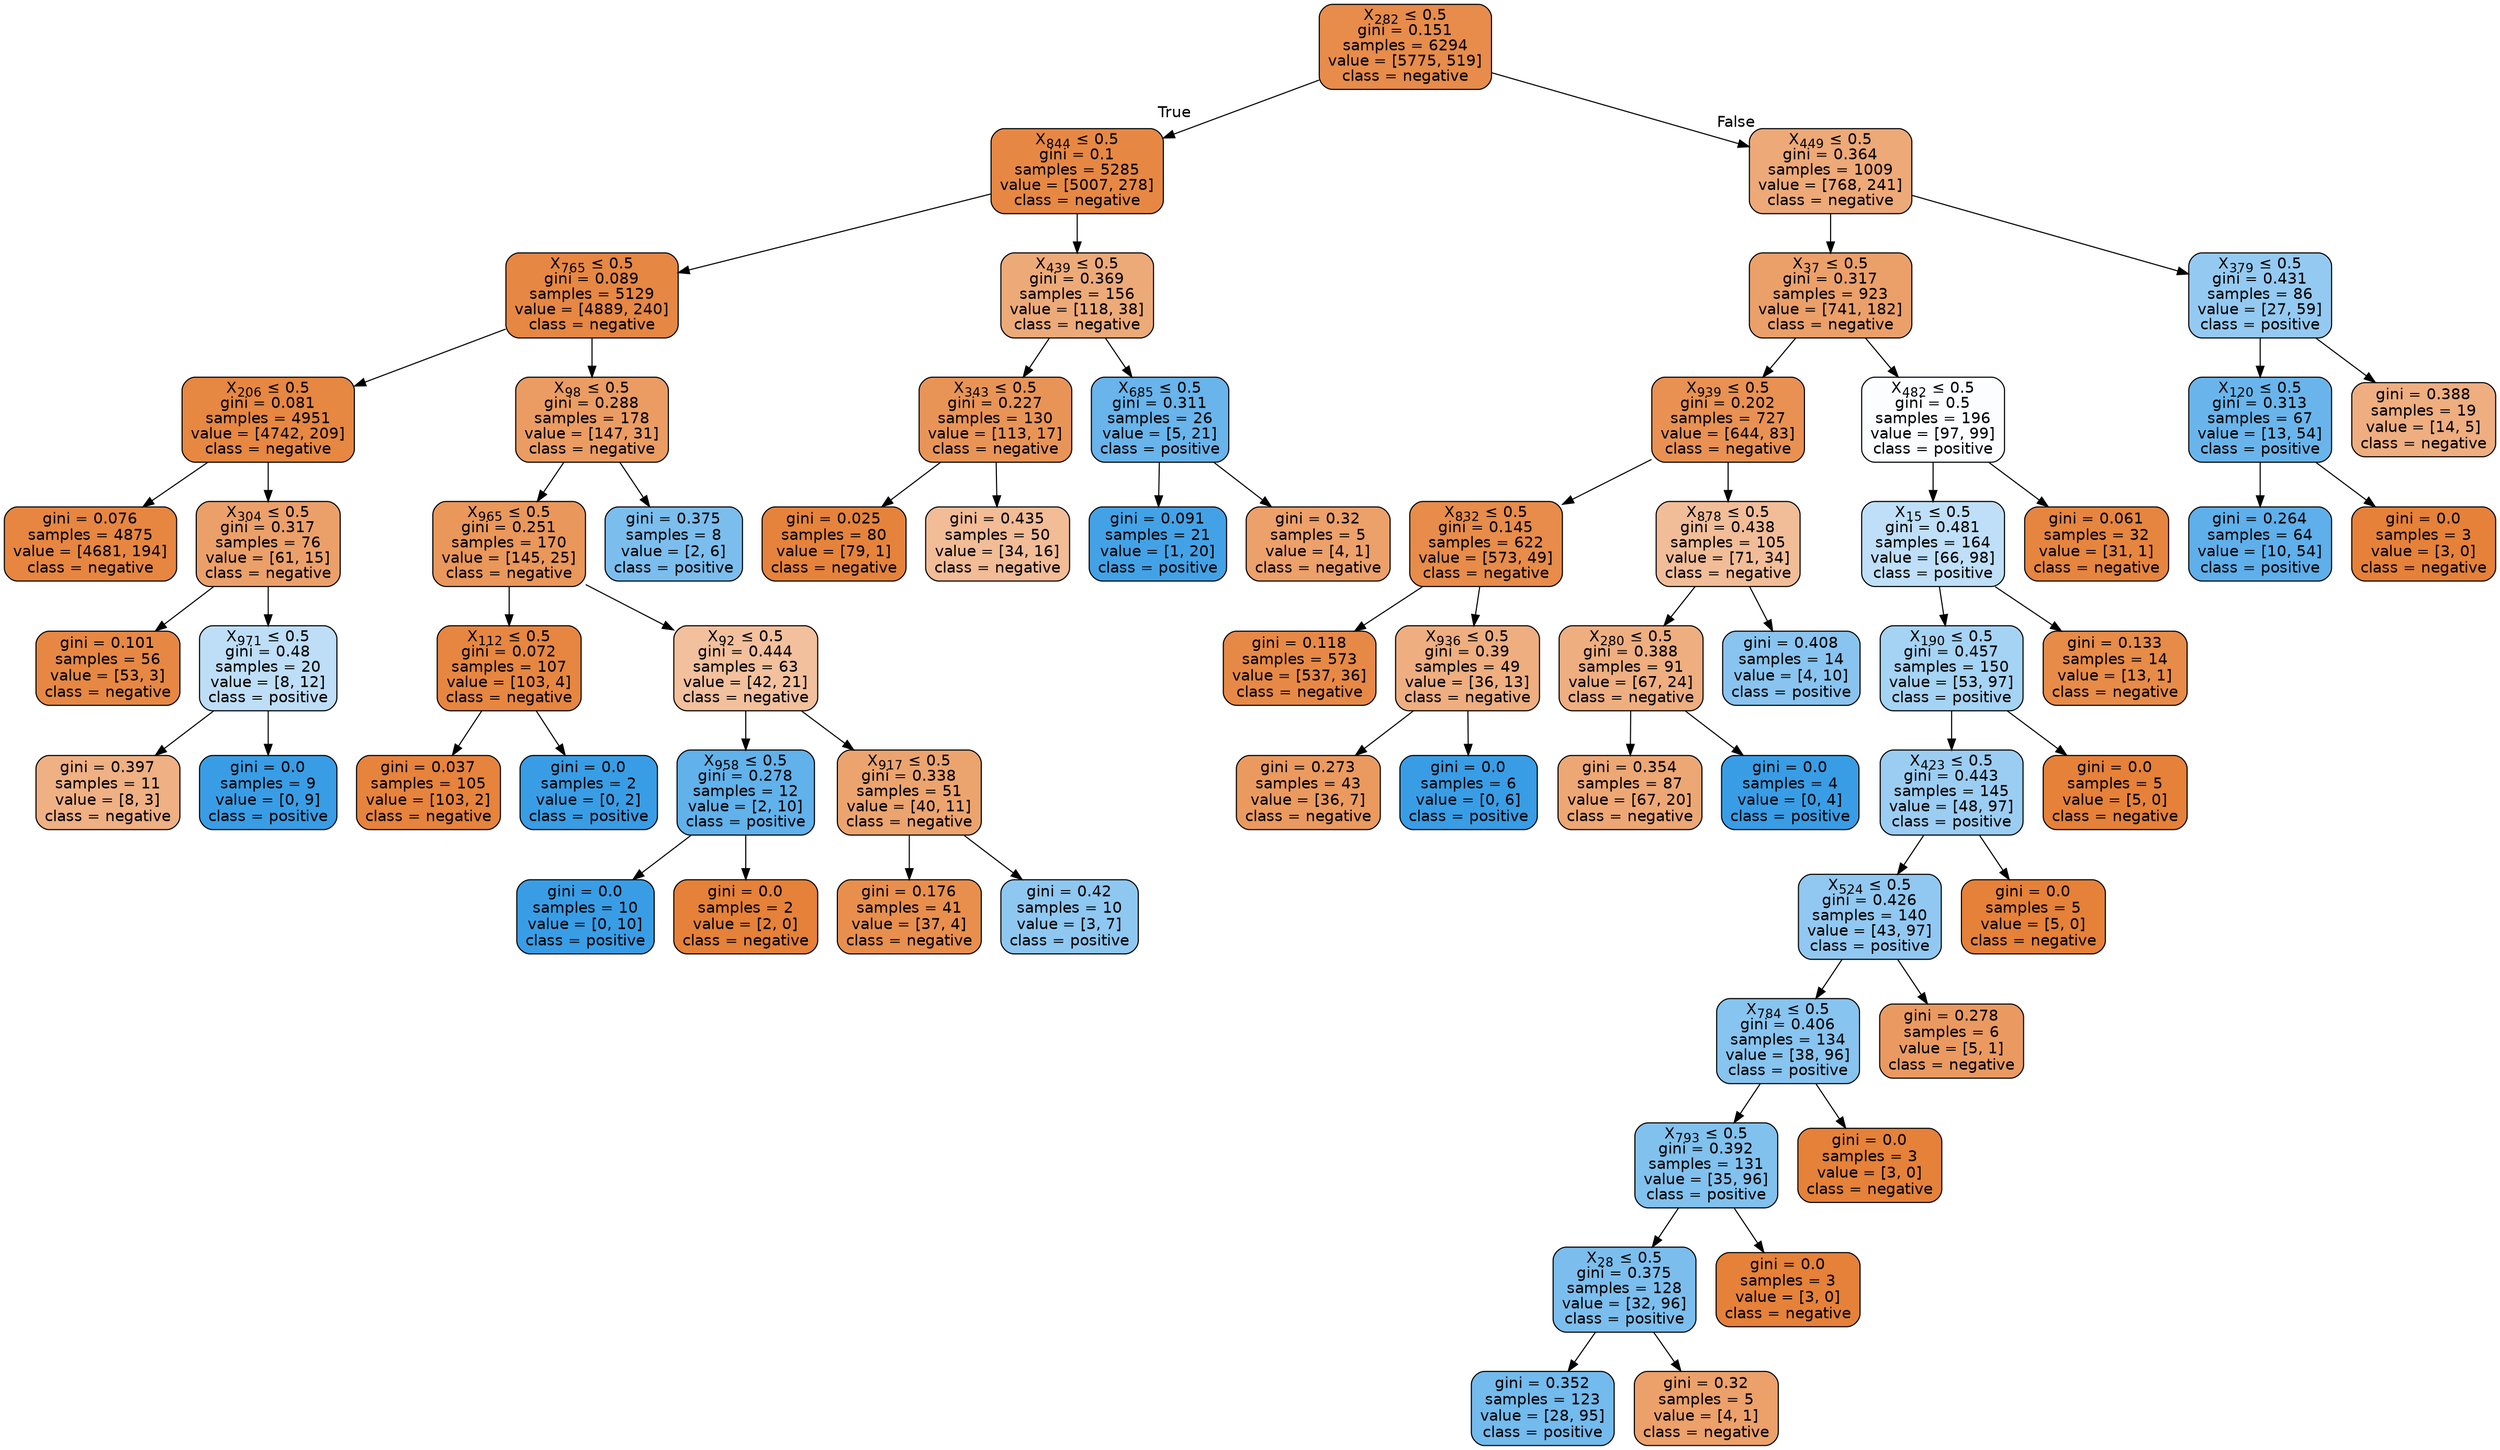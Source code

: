 digraph Tree {
node [shape=box, style="filled, rounded", color="black", fontname=helvetica] ;
edge [fontname=helvetica] ;
0 [label=<X<SUB>282</SUB> &le; 0.5<br/>gini = 0.151<br/>samples = 6294<br/>value = [5775, 519]<br/>class = negative>, fillcolor="#e78c4b"] ;
1 [label=<X<SUB>844</SUB> &le; 0.5<br/>gini = 0.1<br/>samples = 5285<br/>value = [5007, 278]<br/>class = negative>, fillcolor="#e68844"] ;
0 -> 1 [labeldistance=2.5, labelangle=45, headlabel="True"] ;
2 [label=<X<SUB>765</SUB> &le; 0.5<br/>gini = 0.089<br/>samples = 5129<br/>value = [4889, 240]<br/>class = negative>, fillcolor="#e68743"] ;
1 -> 2 ;
3 [label=<X<SUB>206</SUB> &le; 0.5<br/>gini = 0.081<br/>samples = 4951<br/>value = [4742, 209]<br/>class = negative>, fillcolor="#e68742"] ;
2 -> 3 ;
4 [label=<gini = 0.076<br/>samples = 4875<br/>value = [4681, 194]<br/>class = negative>, fillcolor="#e68641"] ;
3 -> 4 ;
5 [label=<X<SUB>304</SUB> &le; 0.5<br/>gini = 0.317<br/>samples = 76<br/>value = [61, 15]<br/>class = negative>, fillcolor="#eba06a"] ;
3 -> 5 ;
6 [label=<gini = 0.101<br/>samples = 56<br/>value = [53, 3]<br/>class = negative>, fillcolor="#e68844"] ;
5 -> 6 ;
7 [label=<X<SUB>971</SUB> &le; 0.5<br/>gini = 0.48<br/>samples = 20<br/>value = [8, 12]<br/>class = positive>, fillcolor="#bddef6"] ;
5 -> 7 ;
8 [label=<gini = 0.397<br/>samples = 11<br/>value = [8, 3]<br/>class = negative>, fillcolor="#efb083"] ;
7 -> 8 ;
9 [label=<gini = 0.0<br/>samples = 9<br/>value = [0, 9]<br/>class = positive>, fillcolor="#399de5"] ;
7 -> 9 ;
10 [label=<X<SUB>98</SUB> &le; 0.5<br/>gini = 0.288<br/>samples = 178<br/>value = [147, 31]<br/>class = negative>, fillcolor="#ea9c63"] ;
2 -> 10 ;
11 [label=<X<SUB>965</SUB> &le; 0.5<br/>gini = 0.251<br/>samples = 170<br/>value = [145, 25]<br/>class = negative>, fillcolor="#e9975b"] ;
10 -> 11 ;
12 [label=<X<SUB>112</SUB> &le; 0.5<br/>gini = 0.072<br/>samples = 107<br/>value = [103, 4]<br/>class = negative>, fillcolor="#e68641"] ;
11 -> 12 ;
13 [label=<gini = 0.037<br/>samples = 105<br/>value = [103, 2]<br/>class = negative>, fillcolor="#e6833d"] ;
12 -> 13 ;
14 [label=<gini = 0.0<br/>samples = 2<br/>value = [0, 2]<br/>class = positive>, fillcolor="#399de5"] ;
12 -> 14 ;
15 [label=<X<SUB>92</SUB> &le; 0.5<br/>gini = 0.444<br/>samples = 63<br/>value = [42, 21]<br/>class = negative>, fillcolor="#f2c09c"] ;
11 -> 15 ;
16 [label=<X<SUB>958</SUB> &le; 0.5<br/>gini = 0.278<br/>samples = 12<br/>value = [2, 10]<br/>class = positive>, fillcolor="#61b1ea"] ;
15 -> 16 ;
17 [label=<gini = 0.0<br/>samples = 10<br/>value = [0, 10]<br/>class = positive>, fillcolor="#399de5"] ;
16 -> 17 ;
18 [label=<gini = 0.0<br/>samples = 2<br/>value = [2, 0]<br/>class = negative>, fillcolor="#e58139"] ;
16 -> 18 ;
19 [label=<X<SUB>917</SUB> &le; 0.5<br/>gini = 0.338<br/>samples = 51<br/>value = [40, 11]<br/>class = negative>, fillcolor="#eca46f"] ;
15 -> 19 ;
20 [label=<gini = 0.176<br/>samples = 41<br/>value = [37, 4]<br/>class = negative>, fillcolor="#e88f4e"] ;
19 -> 20 ;
21 [label=<gini = 0.42<br/>samples = 10<br/>value = [3, 7]<br/>class = positive>, fillcolor="#8ec7f0"] ;
19 -> 21 ;
22 [label=<gini = 0.375<br/>samples = 8<br/>value = [2, 6]<br/>class = positive>, fillcolor="#7bbeee"] ;
10 -> 22 ;
23 [label=<X<SUB>439</SUB> &le; 0.5<br/>gini = 0.369<br/>samples = 156<br/>value = [118, 38]<br/>class = negative>, fillcolor="#edaa79"] ;
1 -> 23 ;
24 [label=<X<SUB>343</SUB> &le; 0.5<br/>gini = 0.227<br/>samples = 130<br/>value = [113, 17]<br/>class = negative>, fillcolor="#e99457"] ;
23 -> 24 ;
25 [label=<gini = 0.025<br/>samples = 80<br/>value = [79, 1]<br/>class = negative>, fillcolor="#e5833c"] ;
24 -> 25 ;
26 [label=<gini = 0.435<br/>samples = 50<br/>value = [34, 16]<br/>class = negative>, fillcolor="#f1bc96"] ;
24 -> 26 ;
27 [label=<X<SUB>685</SUB> &le; 0.5<br/>gini = 0.311<br/>samples = 26<br/>value = [5, 21]<br/>class = positive>, fillcolor="#68b4eb"] ;
23 -> 27 ;
28 [label=<gini = 0.091<br/>samples = 21<br/>value = [1, 20]<br/>class = positive>, fillcolor="#43a2e6"] ;
27 -> 28 ;
29 [label=<gini = 0.32<br/>samples = 5<br/>value = [4, 1]<br/>class = negative>, fillcolor="#eca06a"] ;
27 -> 29 ;
30 [label=<X<SUB>449</SUB> &le; 0.5<br/>gini = 0.364<br/>samples = 1009<br/>value = [768, 241]<br/>class = negative>, fillcolor="#eda977"] ;
0 -> 30 [labeldistance=2.5, labelangle=-45, headlabel="False"] ;
31 [label=<X<SUB>37</SUB> &le; 0.5<br/>gini = 0.317<br/>samples = 923<br/>value = [741, 182]<br/>class = negative>, fillcolor="#eba06a"] ;
30 -> 31 ;
32 [label=<X<SUB>939</SUB> &le; 0.5<br/>gini = 0.202<br/>samples = 727<br/>value = [644, 83]<br/>class = negative>, fillcolor="#e89153"] ;
31 -> 32 ;
33 [label=<X<SUB>832</SUB> &le; 0.5<br/>gini = 0.145<br/>samples = 622<br/>value = [573, 49]<br/>class = negative>, fillcolor="#e78c4a"] ;
32 -> 33 ;
34 [label=<gini = 0.118<br/>samples = 573<br/>value = [537, 36]<br/>class = negative>, fillcolor="#e78946"] ;
33 -> 34 ;
35 [label=<X<SUB>936</SUB> &le; 0.5<br/>gini = 0.39<br/>samples = 49<br/>value = [36, 13]<br/>class = negative>, fillcolor="#eeae80"] ;
33 -> 35 ;
36 [label=<gini = 0.273<br/>samples = 43<br/>value = [36, 7]<br/>class = negative>, fillcolor="#ea9a5f"] ;
35 -> 36 ;
37 [label=<gini = 0.0<br/>samples = 6<br/>value = [0, 6]<br/>class = positive>, fillcolor="#399de5"] ;
35 -> 37 ;
38 [label=<X<SUB>878</SUB> &le; 0.5<br/>gini = 0.438<br/>samples = 105<br/>value = [71, 34]<br/>class = negative>, fillcolor="#f1bd98"] ;
32 -> 38 ;
39 [label=<X<SUB>280</SUB> &le; 0.5<br/>gini = 0.388<br/>samples = 91<br/>value = [67, 24]<br/>class = negative>, fillcolor="#eeae80"] ;
38 -> 39 ;
40 [label=<gini = 0.354<br/>samples = 87<br/>value = [67, 20]<br/>class = negative>, fillcolor="#eda774"] ;
39 -> 40 ;
41 [label=<gini = 0.0<br/>samples = 4<br/>value = [0, 4]<br/>class = positive>, fillcolor="#399de5"] ;
39 -> 41 ;
42 [label=<gini = 0.408<br/>samples = 14<br/>value = [4, 10]<br/>class = positive>, fillcolor="#88c4ef"] ;
38 -> 42 ;
43 [label=<X<SUB>482</SUB> &le; 0.5<br/>gini = 0.5<br/>samples = 196<br/>value = [97, 99]<br/>class = positive>, fillcolor="#fbfdfe"] ;
31 -> 43 ;
44 [label=<X<SUB>15</SUB> &le; 0.5<br/>gini = 0.481<br/>samples = 164<br/>value = [66, 98]<br/>class = positive>, fillcolor="#bedff7"] ;
43 -> 44 ;
45 [label=<X<SUB>190</SUB> &le; 0.5<br/>gini = 0.457<br/>samples = 150<br/>value = [53, 97]<br/>class = positive>, fillcolor="#a5d3f3"] ;
44 -> 45 ;
46 [label=<X<SUB>423</SUB> &le; 0.5<br/>gini = 0.443<br/>samples = 145<br/>value = [48, 97]<br/>class = positive>, fillcolor="#9bcdf2"] ;
45 -> 46 ;
47 [label=<X<SUB>524</SUB> &le; 0.5<br/>gini = 0.426<br/>samples = 140<br/>value = [43, 97]<br/>class = positive>, fillcolor="#91c8f1"] ;
46 -> 47 ;
48 [label=<X<SUB>784</SUB> &le; 0.5<br/>gini = 0.406<br/>samples = 134<br/>value = [38, 96]<br/>class = positive>, fillcolor="#87c4ef"] ;
47 -> 48 ;
49 [label=<X<SUB>793</SUB> &le; 0.5<br/>gini = 0.392<br/>samples = 131<br/>value = [35, 96]<br/>class = positive>, fillcolor="#81c1ee"] ;
48 -> 49 ;
50 [label=<X<SUB>28</SUB> &le; 0.5<br/>gini = 0.375<br/>samples = 128<br/>value = [32, 96]<br/>class = positive>, fillcolor="#7bbeee"] ;
49 -> 50 ;
51 [label=<gini = 0.352<br/>samples = 123<br/>value = [28, 95]<br/>class = positive>, fillcolor="#73baed"] ;
50 -> 51 ;
52 [label=<gini = 0.32<br/>samples = 5<br/>value = [4, 1]<br/>class = negative>, fillcolor="#eca06a"] ;
50 -> 52 ;
53 [label=<gini = 0.0<br/>samples = 3<br/>value = [3, 0]<br/>class = negative>, fillcolor="#e58139"] ;
49 -> 53 ;
54 [label=<gini = 0.0<br/>samples = 3<br/>value = [3, 0]<br/>class = negative>, fillcolor="#e58139"] ;
48 -> 54 ;
55 [label=<gini = 0.278<br/>samples = 6<br/>value = [5, 1]<br/>class = negative>, fillcolor="#ea9a61"] ;
47 -> 55 ;
56 [label=<gini = 0.0<br/>samples = 5<br/>value = [5, 0]<br/>class = negative>, fillcolor="#e58139"] ;
46 -> 56 ;
57 [label=<gini = 0.0<br/>samples = 5<br/>value = [5, 0]<br/>class = negative>, fillcolor="#e58139"] ;
45 -> 57 ;
58 [label=<gini = 0.133<br/>samples = 14<br/>value = [13, 1]<br/>class = negative>, fillcolor="#e78b48"] ;
44 -> 58 ;
59 [label=<gini = 0.061<br/>samples = 32<br/>value = [31, 1]<br/>class = negative>, fillcolor="#e6853f"] ;
43 -> 59 ;
60 [label=<X<SUB>379</SUB> &le; 0.5<br/>gini = 0.431<br/>samples = 86<br/>value = [27, 59]<br/>class = positive>, fillcolor="#94caf1"] ;
30 -> 60 ;
61 [label=<X<SUB>120</SUB> &le; 0.5<br/>gini = 0.313<br/>samples = 67<br/>value = [13, 54]<br/>class = positive>, fillcolor="#69b5eb"] ;
60 -> 61 ;
62 [label=<gini = 0.264<br/>samples = 64<br/>value = [10, 54]<br/>class = positive>, fillcolor="#5eafea"] ;
61 -> 62 ;
63 [label=<gini = 0.0<br/>samples = 3<br/>value = [3, 0]<br/>class = negative>, fillcolor="#e58139"] ;
61 -> 63 ;
64 [label=<gini = 0.388<br/>samples = 19<br/>value = [14, 5]<br/>class = negative>, fillcolor="#eeae80"] ;
60 -> 64 ;
}